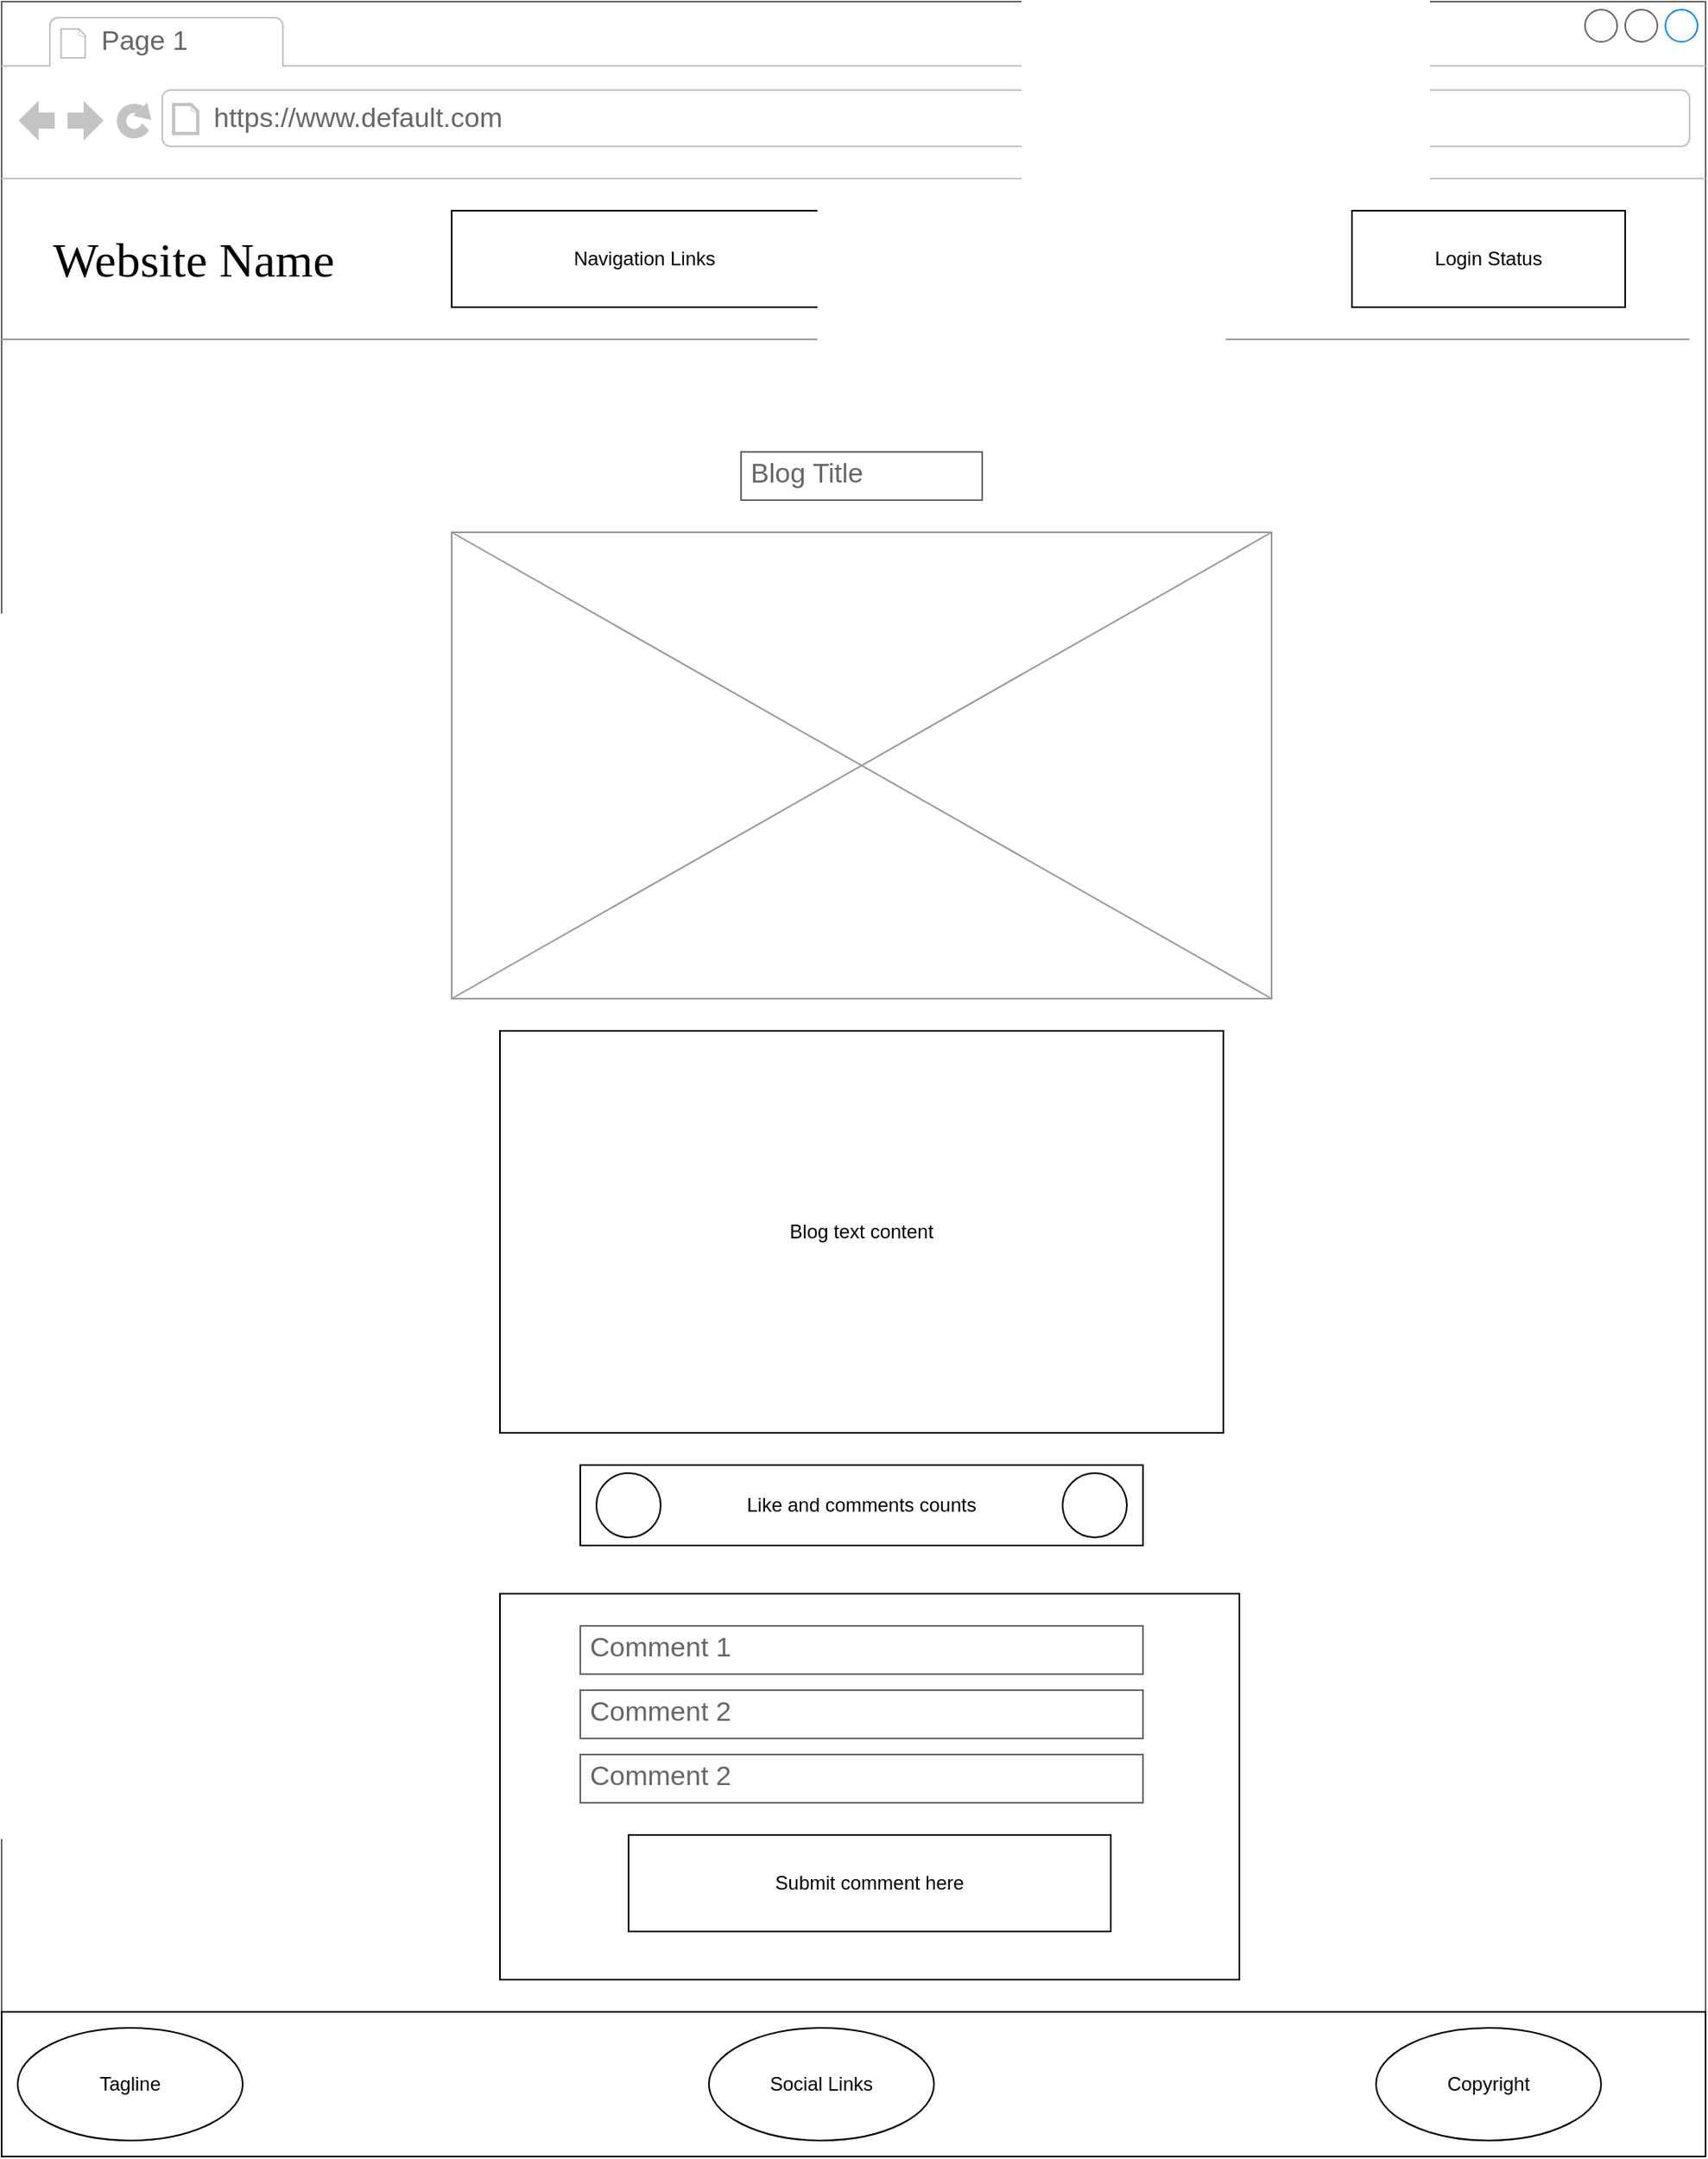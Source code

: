 <mxfile version="21.2.8" type="device">
  <diagram name="Page-1" id="2cc2dc42-3aac-f2a9-1cec-7a8b7cbee084">
    <mxGraphModel dx="1434" dy="836" grid="1" gridSize="10" guides="1" tooltips="1" connect="1" arrows="1" fold="1" page="1" pageScale="1" pageWidth="1100" pageHeight="850" background="none" math="0" shadow="0">
      <root>
        <mxCell id="0" />
        <mxCell id="1" parent="0" />
        <mxCell id="7026571954dc6520-1" value="" style="strokeWidth=1;shadow=0;dashed=0;align=center;html=1;shape=mxgraph.mockup.containers.browserWindow;rSize=0;strokeColor=#666666;mainText=,;recursiveResize=0;rounded=0;labelBackgroundColor=none;fontFamily=Verdana;fontSize=12" parent="1" vertex="1">
          <mxGeometry x="30" y="20" width="1060" height="1340" as="geometry" />
        </mxCell>
        <mxCell id="7026571954dc6520-2" value="Page 1" style="strokeWidth=1;shadow=0;dashed=0;align=center;html=1;shape=mxgraph.mockup.containers.anchor;fontSize=17;fontColor=#666666;align=left;" parent="7026571954dc6520-1" vertex="1">
          <mxGeometry x="60" y="12" width="110" height="26" as="geometry" />
        </mxCell>
        <mxCell id="7026571954dc6520-3" value="https://www.default.com" style="strokeWidth=1;shadow=0;dashed=0;align=center;html=1;shape=mxgraph.mockup.containers.anchor;rSize=0;fontSize=17;fontColor=#666666;align=left;" parent="7026571954dc6520-1" vertex="1">
          <mxGeometry x="130" y="60" width="250" height="26" as="geometry" />
        </mxCell>
        <mxCell id="7026571954dc6520-4" value="Website Name" style="text;html=1;points=[];align=left;verticalAlign=top;spacingTop=-4;fontSize=30;fontFamily=Verdana" parent="7026571954dc6520-1" vertex="1">
          <mxGeometry x="30" y="140" width="340" height="50" as="geometry" />
        </mxCell>
        <mxCell id="7026571954dc6520-15" value="" style="verticalLabelPosition=bottom;shadow=0;dashed=0;align=center;html=1;verticalAlign=top;strokeWidth=1;shape=mxgraph.mockup.markup.line;strokeColor=#999999;rounded=0;labelBackgroundColor=none;fillColor=#ffffff;fontFamily=Verdana;fontSize=12;fontColor=#000000;" parent="7026571954dc6520-1" vertex="1">
          <mxGeometry y="200" width="1050" height="20" as="geometry" />
        </mxCell>
        <mxCell id="X35HXGrq21wr1HeMXBQU-3" value="Navigation Links" style="rounded=0;whiteSpace=wrap;html=1;" vertex="1" parent="7026571954dc6520-1">
          <mxGeometry x="280" y="130" width="240" height="60" as="geometry" />
        </mxCell>
        <mxCell id="X35HXGrq21wr1HeMXBQU-4" value="Login Status" style="rounded=0;whiteSpace=wrap;html=1;" vertex="1" parent="7026571954dc6520-1">
          <mxGeometry x="840" y="130" width="170" height="60" as="geometry" />
        </mxCell>
        <mxCell id="X35HXGrq21wr1HeMXBQU-30" value="" style="rounded=0;whiteSpace=wrap;html=1;" vertex="1" parent="7026571954dc6520-1">
          <mxGeometry y="1250" width="1060" height="90" as="geometry" />
        </mxCell>
        <mxCell id="X35HXGrq21wr1HeMXBQU-31" value="Tagline" style="ellipse;whiteSpace=wrap;html=1;" vertex="1" parent="7026571954dc6520-1">
          <mxGeometry x="10" y="1260" width="140" height="70" as="geometry" />
        </mxCell>
        <mxCell id="X35HXGrq21wr1HeMXBQU-32" value="Social Links" style="ellipse;whiteSpace=wrap;html=1;" vertex="1" parent="7026571954dc6520-1">
          <mxGeometry x="440" y="1260" width="140" height="70" as="geometry" />
        </mxCell>
        <mxCell id="X35HXGrq21wr1HeMXBQU-33" value="Copyright" style="ellipse;whiteSpace=wrap;html=1;" vertex="1" parent="7026571954dc6520-1">
          <mxGeometry x="855" y="1260" width="140" height="70" as="geometry" />
        </mxCell>
        <mxCell id="X35HXGrq21wr1HeMXBQU-39" value="" style="verticalLabelPosition=bottom;shadow=0;dashed=0;align=center;html=1;verticalAlign=top;strokeWidth=1;shape=mxgraph.mockup.graphics.simpleIcon;strokeColor=#999999;" vertex="1" parent="7026571954dc6520-1">
          <mxGeometry x="280" y="330" width="510" height="290" as="geometry" />
        </mxCell>
        <mxCell id="X35HXGrq21wr1HeMXBQU-46" value="Blog text content" style="rounded=0;whiteSpace=wrap;html=1;" vertex="1" parent="7026571954dc6520-1">
          <mxGeometry x="310" y="640" width="450" height="250" as="geometry" />
        </mxCell>
        <mxCell id="X35HXGrq21wr1HeMXBQU-47" value="Like and comments counts" style="rounded=0;whiteSpace=wrap;html=1;" vertex="1" parent="7026571954dc6520-1">
          <mxGeometry x="360" y="910" width="350" height="50" as="geometry" />
        </mxCell>
        <mxCell id="X35HXGrq21wr1HeMXBQU-49" value="" style="rounded=0;whiteSpace=wrap;html=1;" vertex="1" parent="7026571954dc6520-1">
          <mxGeometry x="310" y="990" width="460" height="240" as="geometry" />
        </mxCell>
        <mxCell id="X35HXGrq21wr1HeMXBQU-78" value="Blog Title" style="strokeWidth=1;shadow=0;dashed=0;align=center;html=1;shape=mxgraph.mockup.text.textBox;fontColor=#666666;align=left;fontSize=17;spacingLeft=4;spacingTop=-3;whiteSpace=wrap;strokeColor=#666666;mainText=" vertex="1" parent="7026571954dc6520-1">
          <mxGeometry x="460" y="280" width="150" height="30" as="geometry" />
        </mxCell>
        <mxCell id="X35HXGrq21wr1HeMXBQU-79" value="" style="ellipse;whiteSpace=wrap;html=1;aspect=fixed;" vertex="1" parent="7026571954dc6520-1">
          <mxGeometry x="370" y="915" width="40" height="40" as="geometry" />
        </mxCell>
        <mxCell id="X35HXGrq21wr1HeMXBQU-80" value="" style="ellipse;whiteSpace=wrap;html=1;aspect=fixed;" vertex="1" parent="7026571954dc6520-1">
          <mxGeometry x="660" y="915" width="40" height="40" as="geometry" />
        </mxCell>
        <mxCell id="X35HXGrq21wr1HeMXBQU-81" value="Submit comment here" style="rounded=0;whiteSpace=wrap;html=1;" vertex="1" parent="7026571954dc6520-1">
          <mxGeometry x="390" y="1140" width="300" height="60" as="geometry" />
        </mxCell>
        <mxCell id="X35HXGrq21wr1HeMXBQU-82" value="Comment 1" style="strokeWidth=1;shadow=0;dashed=0;align=center;html=1;shape=mxgraph.mockup.text.textBox;fontColor=#666666;align=left;fontSize=17;spacingLeft=4;spacingTop=-3;whiteSpace=wrap;strokeColor=#666666;mainText=" vertex="1" parent="7026571954dc6520-1">
          <mxGeometry x="360" y="1010" width="350" height="30" as="geometry" />
        </mxCell>
        <mxCell id="X35HXGrq21wr1HeMXBQU-83" value="Comment 2" style="strokeWidth=1;shadow=0;dashed=0;align=center;html=1;shape=mxgraph.mockup.text.textBox;fontColor=#666666;align=left;fontSize=17;spacingLeft=4;spacingTop=-3;whiteSpace=wrap;strokeColor=#666666;mainText=" vertex="1" parent="7026571954dc6520-1">
          <mxGeometry x="360" y="1050" width="350" height="30" as="geometry" />
        </mxCell>
        <mxCell id="X35HXGrq21wr1HeMXBQU-84" value="Comment 2" style="strokeWidth=1;shadow=0;dashed=0;align=center;html=1;shape=mxgraph.mockup.text.textBox;fontColor=#666666;align=left;fontSize=17;spacingLeft=4;spacingTop=-3;whiteSpace=wrap;strokeColor=#666666;mainText=" vertex="1" parent="7026571954dc6520-1">
          <mxGeometry x="360" y="1090" width="350" height="30" as="geometry" />
        </mxCell>
      </root>
    </mxGraphModel>
  </diagram>
</mxfile>
